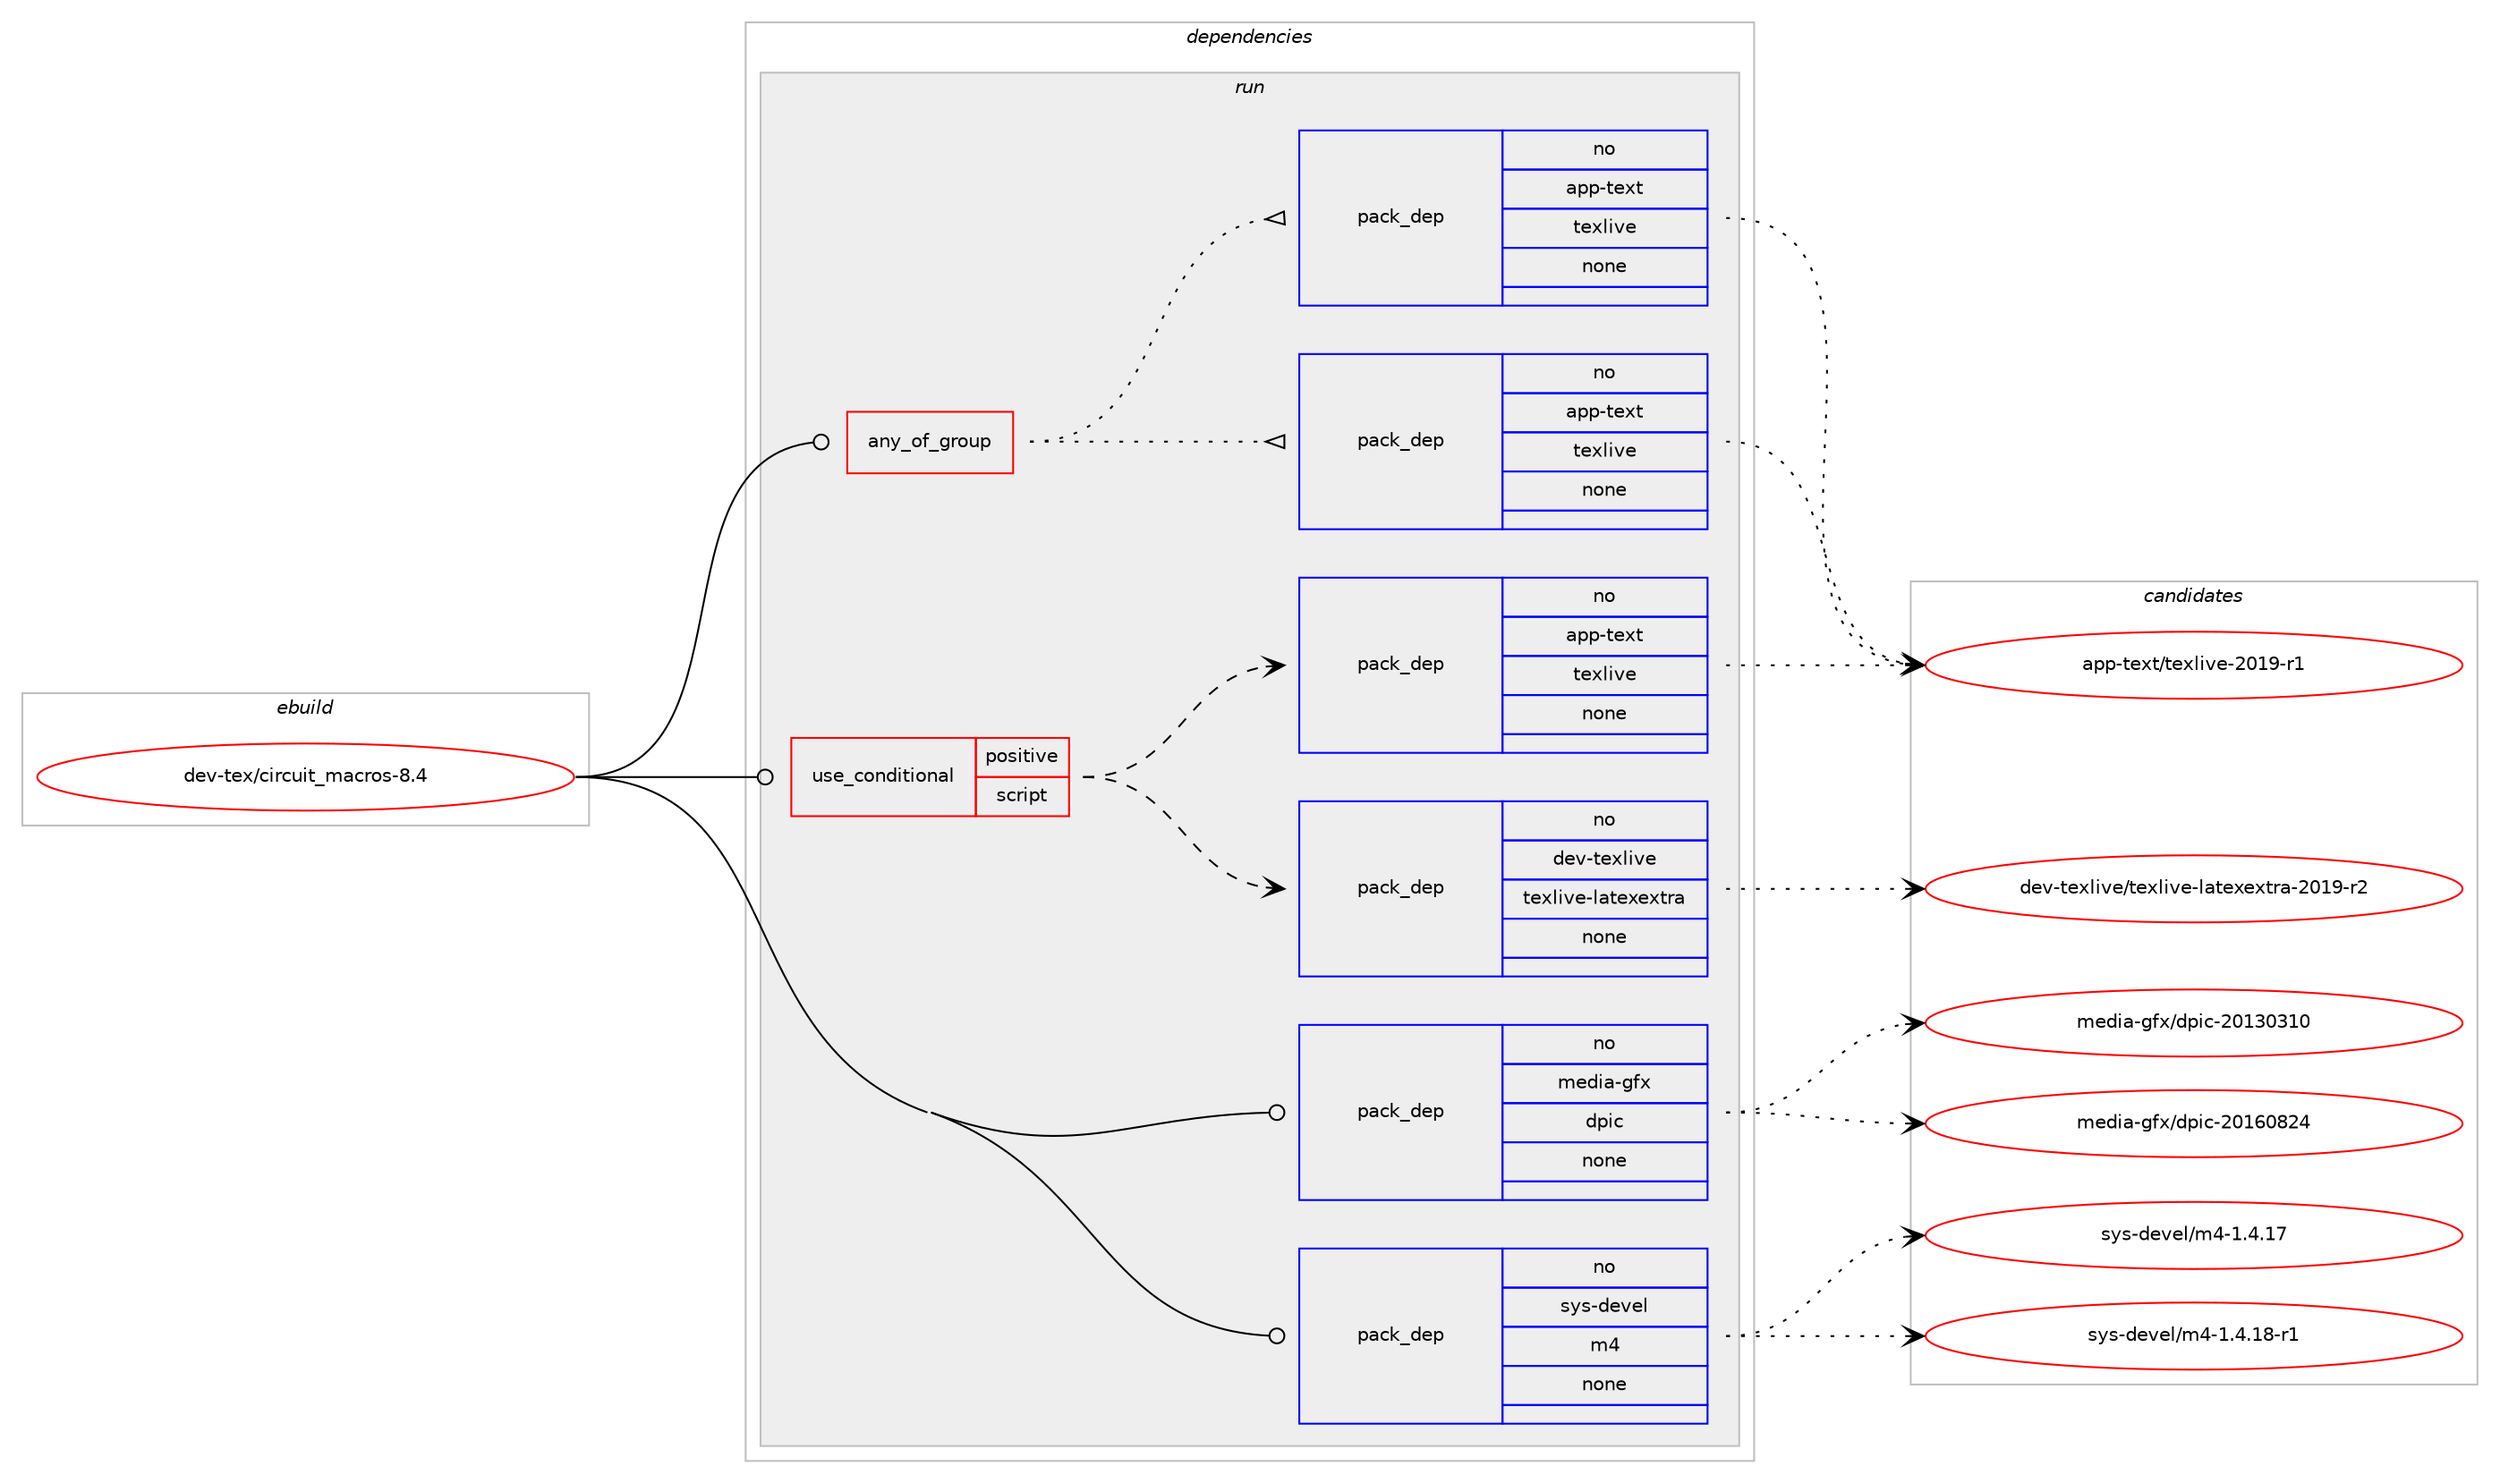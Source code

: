 digraph prolog {

# *************
# Graph options
# *************

newrank=true;
concentrate=true;
compound=true;
graph [rankdir=LR,fontname=Helvetica,fontsize=10,ranksep=1.5];#, ranksep=2.5, nodesep=0.2];
edge  [arrowhead=vee];
node  [fontname=Helvetica,fontsize=10];

# **********
# The ebuild
# **********

subgraph cluster_leftcol {
color=gray;
rank=same;
label=<<i>ebuild</i>>;
id [label="dev-tex/circuit_macros-8.4", color=red, width=4, href="../dev-tex/circuit_macros-8.4.svg"];
}

# ****************
# The dependencies
# ****************

subgraph cluster_midcol {
color=gray;
label=<<i>dependencies</i>>;
subgraph cluster_compile {
fillcolor="#eeeeee";
style=filled;
label=<<i>compile</i>>;
}
subgraph cluster_compileandrun {
fillcolor="#eeeeee";
style=filled;
label=<<i>compile and run</i>>;
}
subgraph cluster_run {
fillcolor="#eeeeee";
style=filled;
label=<<i>run</i>>;
subgraph any11704 {
dependency724387 [label=<<TABLE BORDER="0" CELLBORDER="1" CELLSPACING="0" CELLPADDING="4"><TR><TD CELLPADDING="10">any_of_group</TD></TR></TABLE>>, shape=none, color=red];subgraph pack530595 {
dependency724388 [label=<<TABLE BORDER="0" CELLBORDER="1" CELLSPACING="0" CELLPADDING="4" WIDTH="220"><TR><TD ROWSPAN="6" CELLPADDING="30">pack_dep</TD></TR><TR><TD WIDTH="110">no</TD></TR><TR><TD>app-text</TD></TR><TR><TD>texlive</TD></TR><TR><TD>none</TD></TR><TR><TD></TD></TR></TABLE>>, shape=none, color=blue];
}
dependency724387:e -> dependency724388:w [weight=20,style="dotted",arrowhead="oinv"];
subgraph pack530596 {
dependency724389 [label=<<TABLE BORDER="0" CELLBORDER="1" CELLSPACING="0" CELLPADDING="4" WIDTH="220"><TR><TD ROWSPAN="6" CELLPADDING="30">pack_dep</TD></TR><TR><TD WIDTH="110">no</TD></TR><TR><TD>app-text</TD></TR><TR><TD>texlive</TD></TR><TR><TD>none</TD></TR><TR><TD></TD></TR></TABLE>>, shape=none, color=blue];
}
dependency724387:e -> dependency724389:w [weight=20,style="dotted",arrowhead="oinv"];
}
id:e -> dependency724387:w [weight=20,style="solid",arrowhead="odot"];
subgraph cond181710 {
dependency724390 [label=<<TABLE BORDER="0" CELLBORDER="1" CELLSPACING="0" CELLPADDING="4"><TR><TD ROWSPAN="3" CELLPADDING="10">use_conditional</TD></TR><TR><TD>positive</TD></TR><TR><TD>script</TD></TR></TABLE>>, shape=none, color=red];
subgraph pack530597 {
dependency724391 [label=<<TABLE BORDER="0" CELLBORDER="1" CELLSPACING="0" CELLPADDING="4" WIDTH="220"><TR><TD ROWSPAN="6" CELLPADDING="30">pack_dep</TD></TR><TR><TD WIDTH="110">no</TD></TR><TR><TD>app-text</TD></TR><TR><TD>texlive</TD></TR><TR><TD>none</TD></TR><TR><TD></TD></TR></TABLE>>, shape=none, color=blue];
}
dependency724390:e -> dependency724391:w [weight=20,style="dashed",arrowhead="vee"];
subgraph pack530598 {
dependency724392 [label=<<TABLE BORDER="0" CELLBORDER="1" CELLSPACING="0" CELLPADDING="4" WIDTH="220"><TR><TD ROWSPAN="6" CELLPADDING="30">pack_dep</TD></TR><TR><TD WIDTH="110">no</TD></TR><TR><TD>dev-texlive</TD></TR><TR><TD>texlive-latexextra</TD></TR><TR><TD>none</TD></TR><TR><TD></TD></TR></TABLE>>, shape=none, color=blue];
}
dependency724390:e -> dependency724392:w [weight=20,style="dashed",arrowhead="vee"];
}
id:e -> dependency724390:w [weight=20,style="solid",arrowhead="odot"];
subgraph pack530599 {
dependency724393 [label=<<TABLE BORDER="0" CELLBORDER="1" CELLSPACING="0" CELLPADDING="4" WIDTH="220"><TR><TD ROWSPAN="6" CELLPADDING="30">pack_dep</TD></TR><TR><TD WIDTH="110">no</TD></TR><TR><TD>media-gfx</TD></TR><TR><TD>dpic</TD></TR><TR><TD>none</TD></TR><TR><TD></TD></TR></TABLE>>, shape=none, color=blue];
}
id:e -> dependency724393:w [weight=20,style="solid",arrowhead="odot"];
subgraph pack530600 {
dependency724394 [label=<<TABLE BORDER="0" CELLBORDER="1" CELLSPACING="0" CELLPADDING="4" WIDTH="220"><TR><TD ROWSPAN="6" CELLPADDING="30">pack_dep</TD></TR><TR><TD WIDTH="110">no</TD></TR><TR><TD>sys-devel</TD></TR><TR><TD>m4</TD></TR><TR><TD>none</TD></TR><TR><TD></TD></TR></TABLE>>, shape=none, color=blue];
}
id:e -> dependency724394:w [weight=20,style="solid",arrowhead="odot"];
}
}

# **************
# The candidates
# **************

subgraph cluster_choices {
rank=same;
color=gray;
label=<<i>candidates</i>>;

subgraph choice530595 {
color=black;
nodesep=1;
choice97112112451161011201164711610112010810511810145504849574511449 [label="app-text/texlive-2019-r1", color=red, width=4,href="../app-text/texlive-2019-r1.svg"];
dependency724388:e -> choice97112112451161011201164711610112010810511810145504849574511449:w [style=dotted,weight="100"];
}
subgraph choice530596 {
color=black;
nodesep=1;
choice97112112451161011201164711610112010810511810145504849574511449 [label="app-text/texlive-2019-r1", color=red, width=4,href="../app-text/texlive-2019-r1.svg"];
dependency724389:e -> choice97112112451161011201164711610112010810511810145504849574511449:w [style=dotted,weight="100"];
}
subgraph choice530597 {
color=black;
nodesep=1;
choice97112112451161011201164711610112010810511810145504849574511449 [label="app-text/texlive-2019-r1", color=red, width=4,href="../app-text/texlive-2019-r1.svg"];
dependency724391:e -> choice97112112451161011201164711610112010810511810145504849574511449:w [style=dotted,weight="100"];
}
subgraph choice530598 {
color=black;
nodesep=1;
choice100101118451161011201081051181014711610112010810511810145108971161011201011201161149745504849574511450 [label="dev-texlive/texlive-latexextra-2019-r2", color=red, width=4,href="../dev-texlive/texlive-latexextra-2019-r2.svg"];
dependency724392:e -> choice100101118451161011201081051181014711610112010810511810145108971161011201011201161149745504849574511450:w [style=dotted,weight="100"];
}
subgraph choice530599 {
color=black;
nodesep=1;
choice10910110010597451031021204710011210599455048495148514948 [label="media-gfx/dpic-20130310", color=red, width=4,href="../media-gfx/dpic-20130310.svg"];
choice10910110010597451031021204710011210599455048495448565052 [label="media-gfx/dpic-20160824", color=red, width=4,href="../media-gfx/dpic-20160824.svg"];
dependency724393:e -> choice10910110010597451031021204710011210599455048495148514948:w [style=dotted,weight="100"];
dependency724393:e -> choice10910110010597451031021204710011210599455048495448565052:w [style=dotted,weight="100"];
}
subgraph choice530600 {
color=black;
nodesep=1;
choice11512111545100101118101108471095245494652464955 [label="sys-devel/m4-1.4.17", color=red, width=4,href="../sys-devel/m4-1.4.17.svg"];
choice115121115451001011181011084710952454946524649564511449 [label="sys-devel/m4-1.4.18-r1", color=red, width=4,href="../sys-devel/m4-1.4.18-r1.svg"];
dependency724394:e -> choice11512111545100101118101108471095245494652464955:w [style=dotted,weight="100"];
dependency724394:e -> choice115121115451001011181011084710952454946524649564511449:w [style=dotted,weight="100"];
}
}

}
